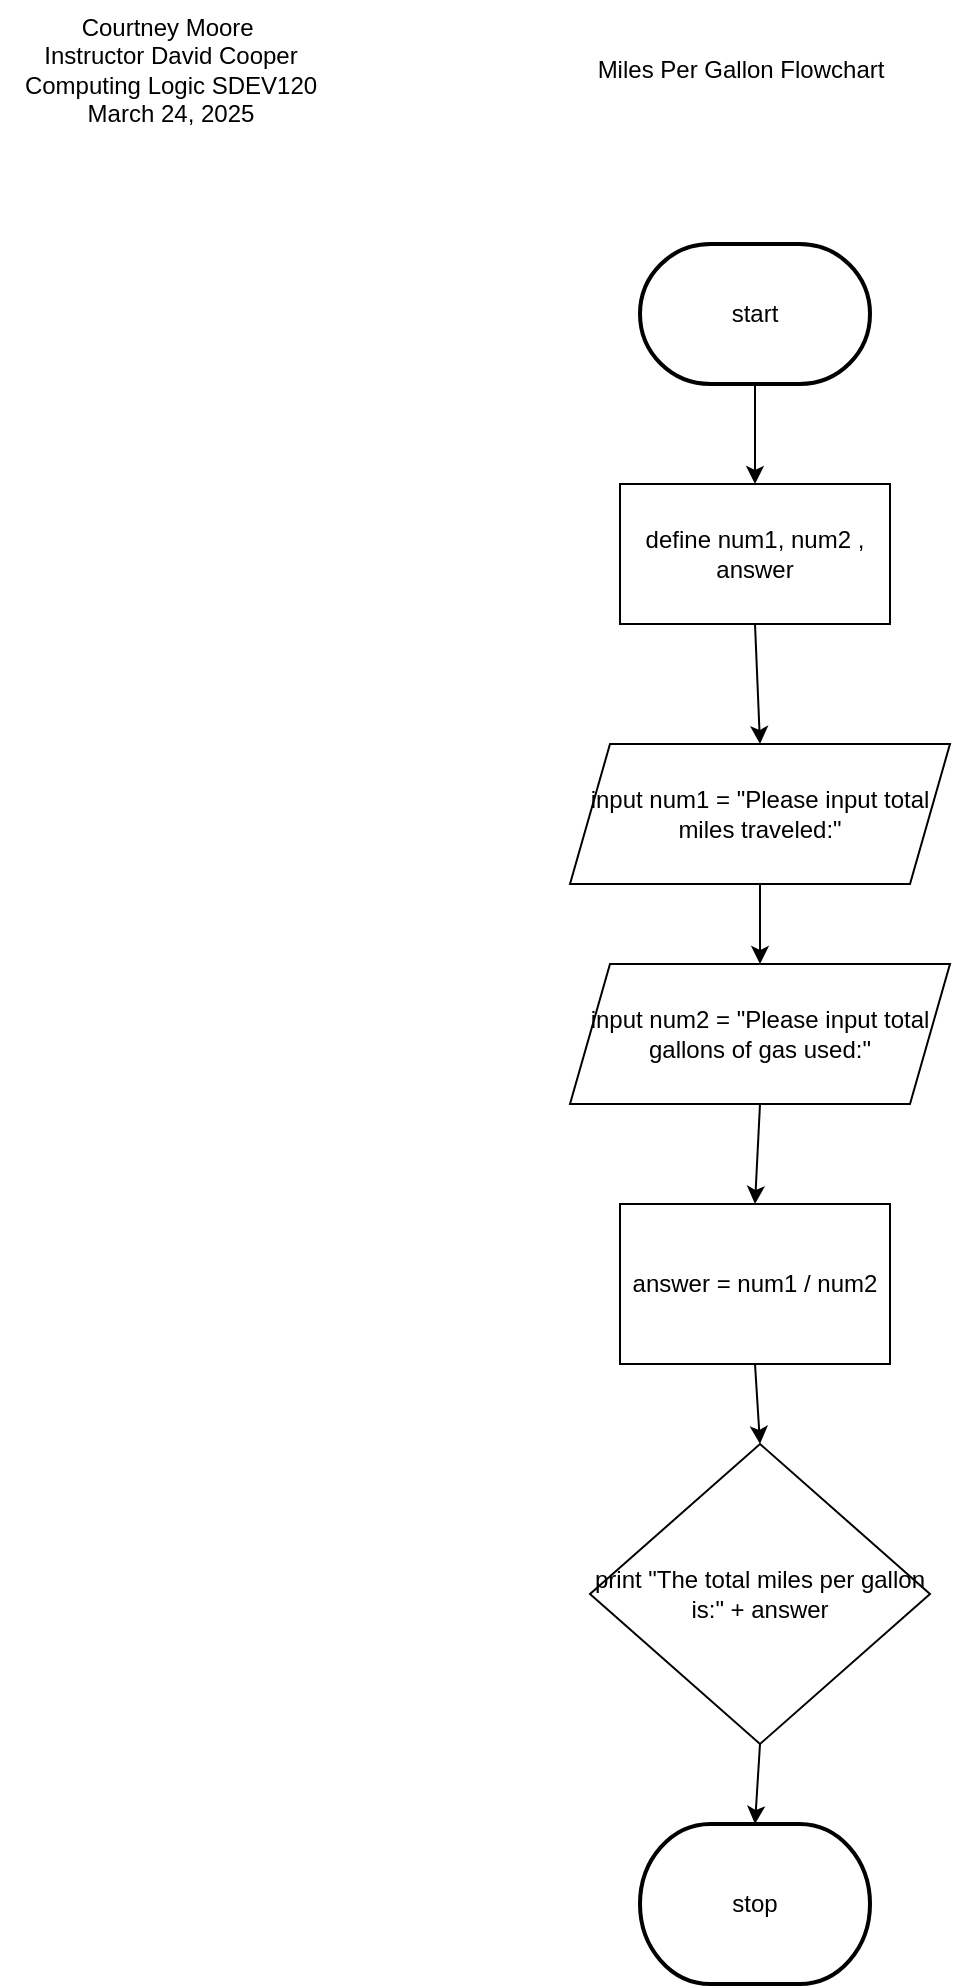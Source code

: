 <mxfile version="26.1.1">
  <diagram id="C5RBs43oDa-KdzZeNtuy" name="Page-1">
    <mxGraphModel dx="2261" dy="844" grid="1" gridSize="10" guides="1" tooltips="1" connect="1" arrows="1" fold="1" page="1" pageScale="1" pageWidth="827" pageHeight="1169" math="0" shadow="0">
      <root>
        <mxCell id="WIyWlLk6GJQsqaUBKTNV-0" />
        <mxCell id="WIyWlLk6GJQsqaUBKTNV-1" parent="WIyWlLk6GJQsqaUBKTNV-0" />
        <mxCell id="PrNK2TULGN9gi3hfJ_HW-0" value="start" style="strokeWidth=2;html=1;shape=mxgraph.flowchart.terminator;whiteSpace=wrap;" vertex="1" parent="WIyWlLk6GJQsqaUBKTNV-1">
          <mxGeometry x="310" y="150" width="115" height="70" as="geometry" />
        </mxCell>
        <mxCell id="PrNK2TULGN9gi3hfJ_HW-1" value="" style="endArrow=classic;html=1;rounded=0;exitX=0.5;exitY=1;exitDx=0;exitDy=0;exitPerimeter=0;entryX=0.5;entryY=0;entryDx=0;entryDy=0;" edge="1" parent="WIyWlLk6GJQsqaUBKTNV-1" source="PrNK2TULGN9gi3hfJ_HW-0" target="PrNK2TULGN9gi3hfJ_HW-4">
          <mxGeometry width="50" height="50" relative="1" as="geometry">
            <mxPoint x="620" y="410" as="sourcePoint" />
            <mxPoint x="360" y="290" as="targetPoint" />
            <Array as="points" />
          </mxGeometry>
        </mxCell>
        <mxCell id="PrNK2TULGN9gi3hfJ_HW-3" value="input num1 = &quot;Please input total miles traveled:&quot;" style="shape=parallelogram;perimeter=parallelogramPerimeter;whiteSpace=wrap;html=1;fixedSize=1;" vertex="1" parent="WIyWlLk6GJQsqaUBKTNV-1">
          <mxGeometry x="275" y="400" width="190" height="70" as="geometry" />
        </mxCell>
        <mxCell id="PrNK2TULGN9gi3hfJ_HW-4" value="define num1, num2 , answer" style="whiteSpace=wrap;html=1;" vertex="1" parent="WIyWlLk6GJQsqaUBKTNV-1">
          <mxGeometry x="300" y="270" width="135" height="70" as="geometry" />
        </mxCell>
        <mxCell id="PrNK2TULGN9gi3hfJ_HW-5" value="" style="endArrow=classic;html=1;rounded=0;exitX=0.5;exitY=1;exitDx=0;exitDy=0;entryX=0.5;entryY=0;entryDx=0;entryDy=0;" edge="1" parent="WIyWlLk6GJQsqaUBKTNV-1" source="PrNK2TULGN9gi3hfJ_HW-4" target="PrNK2TULGN9gi3hfJ_HW-3">
          <mxGeometry width="50" height="50" relative="1" as="geometry">
            <mxPoint x="620" y="410" as="sourcePoint" />
            <mxPoint x="360" y="400" as="targetPoint" />
          </mxGeometry>
        </mxCell>
        <mxCell id="PrNK2TULGN9gi3hfJ_HW-6" value="" style="edgeStyle=none;orthogonalLoop=1;jettySize=auto;html=1;rounded=0;exitX=0.5;exitY=1;exitDx=0;exitDy=0;entryX=0.5;entryY=0;entryDx=0;entryDy=0;" edge="1" parent="WIyWlLk6GJQsqaUBKTNV-1" source="PrNK2TULGN9gi3hfJ_HW-3" target="PrNK2TULGN9gi3hfJ_HW-7">
          <mxGeometry width="100" relative="1" as="geometry">
            <mxPoint x="310" y="500" as="sourcePoint" />
            <mxPoint x="380" y="500" as="targetPoint" />
            <Array as="points" />
          </mxGeometry>
        </mxCell>
        <mxCell id="PrNK2TULGN9gi3hfJ_HW-7" value="input num2 = &quot;Please input total gallons of gas used:&quot;" style="shape=parallelogram;perimeter=parallelogramPerimeter;whiteSpace=wrap;html=1;fixedSize=1;" vertex="1" parent="WIyWlLk6GJQsqaUBKTNV-1">
          <mxGeometry x="275" y="510" width="190" height="70" as="geometry" />
        </mxCell>
        <mxCell id="PrNK2TULGN9gi3hfJ_HW-8" value="" style="edgeStyle=none;orthogonalLoop=1;jettySize=auto;html=1;rounded=0;exitX=0.5;exitY=1;exitDx=0;exitDy=0;entryX=0.5;entryY=0;entryDx=0;entryDy=0;" edge="1" parent="WIyWlLk6GJQsqaUBKTNV-1" source="PrNK2TULGN9gi3hfJ_HW-7" target="PrNK2TULGN9gi3hfJ_HW-9">
          <mxGeometry width="100" relative="1" as="geometry">
            <mxPoint x="330" y="610" as="sourcePoint" />
            <mxPoint x="430" y="610" as="targetPoint" />
            <Array as="points" />
          </mxGeometry>
        </mxCell>
        <mxCell id="PrNK2TULGN9gi3hfJ_HW-9" value="answer = num1 / num2" style="whiteSpace=wrap;html=1;" vertex="1" parent="WIyWlLk6GJQsqaUBKTNV-1">
          <mxGeometry x="300" y="630" width="135" height="80" as="geometry" />
        </mxCell>
        <mxCell id="PrNK2TULGN9gi3hfJ_HW-10" value="" style="edgeStyle=none;orthogonalLoop=1;jettySize=auto;html=1;rounded=0;exitX=0.5;exitY=1;exitDx=0;exitDy=0;entryX=0.5;entryY=0;entryDx=0;entryDy=0;" edge="1" parent="WIyWlLk6GJQsqaUBKTNV-1" source="PrNK2TULGN9gi3hfJ_HW-9" target="PrNK2TULGN9gi3hfJ_HW-11">
          <mxGeometry width="100" relative="1" as="geometry">
            <mxPoint x="310" y="720" as="sourcePoint" />
            <mxPoint x="410" y="720" as="targetPoint" />
            <Array as="points" />
          </mxGeometry>
        </mxCell>
        <mxCell id="PrNK2TULGN9gi3hfJ_HW-11" value="print &quot;The total miles per gallon is:&quot; + answer" style="rhombus;whiteSpace=wrap;html=1;" vertex="1" parent="WIyWlLk6GJQsqaUBKTNV-1">
          <mxGeometry x="285" y="750" width="170" height="150" as="geometry" />
        </mxCell>
        <mxCell id="PrNK2TULGN9gi3hfJ_HW-12" value="" style="edgeStyle=none;orthogonalLoop=1;jettySize=auto;html=1;rounded=0;exitX=0.5;exitY=1;exitDx=0;exitDy=0;entryX=0.5;entryY=0;entryDx=0;entryDy=0;entryPerimeter=0;" edge="1" parent="WIyWlLk6GJQsqaUBKTNV-1" source="PrNK2TULGN9gi3hfJ_HW-11" target="PrNK2TULGN9gi3hfJ_HW-13">
          <mxGeometry width="100" relative="1" as="geometry">
            <mxPoint x="310" y="900" as="sourcePoint" />
            <mxPoint x="410" y="900" as="targetPoint" />
            <Array as="points" />
          </mxGeometry>
        </mxCell>
        <mxCell id="PrNK2TULGN9gi3hfJ_HW-13" value="stop" style="strokeWidth=2;html=1;shape=mxgraph.flowchart.terminator;whiteSpace=wrap;" vertex="1" parent="WIyWlLk6GJQsqaUBKTNV-1">
          <mxGeometry x="310" y="940" width="115" height="80" as="geometry" />
        </mxCell>
        <mxCell id="PrNK2TULGN9gi3hfJ_HW-14" value="Courtney Moore&amp;nbsp;&lt;div&gt;Instructor David Cooper&lt;/div&gt;&lt;div&gt;Computing Logic SDEV120&lt;/div&gt;&lt;div&gt;March 24, 2025&lt;/div&gt;" style="text;html=1;align=center;verticalAlign=middle;resizable=0;points=[];autosize=1;strokeColor=none;fillColor=none;" vertex="1" parent="WIyWlLk6GJQsqaUBKTNV-1">
          <mxGeometry x="-10" y="28" width="170" height="70" as="geometry" />
        </mxCell>
        <mxCell id="PrNK2TULGN9gi3hfJ_HW-15" value="Miles Per Gallon Flowchart" style="text;html=1;align=center;verticalAlign=middle;resizable=0;points=[];autosize=1;strokeColor=none;fillColor=none;" vertex="1" parent="WIyWlLk6GJQsqaUBKTNV-1">
          <mxGeometry x="275" y="48" width="170" height="30" as="geometry" />
        </mxCell>
      </root>
    </mxGraphModel>
  </diagram>
</mxfile>
